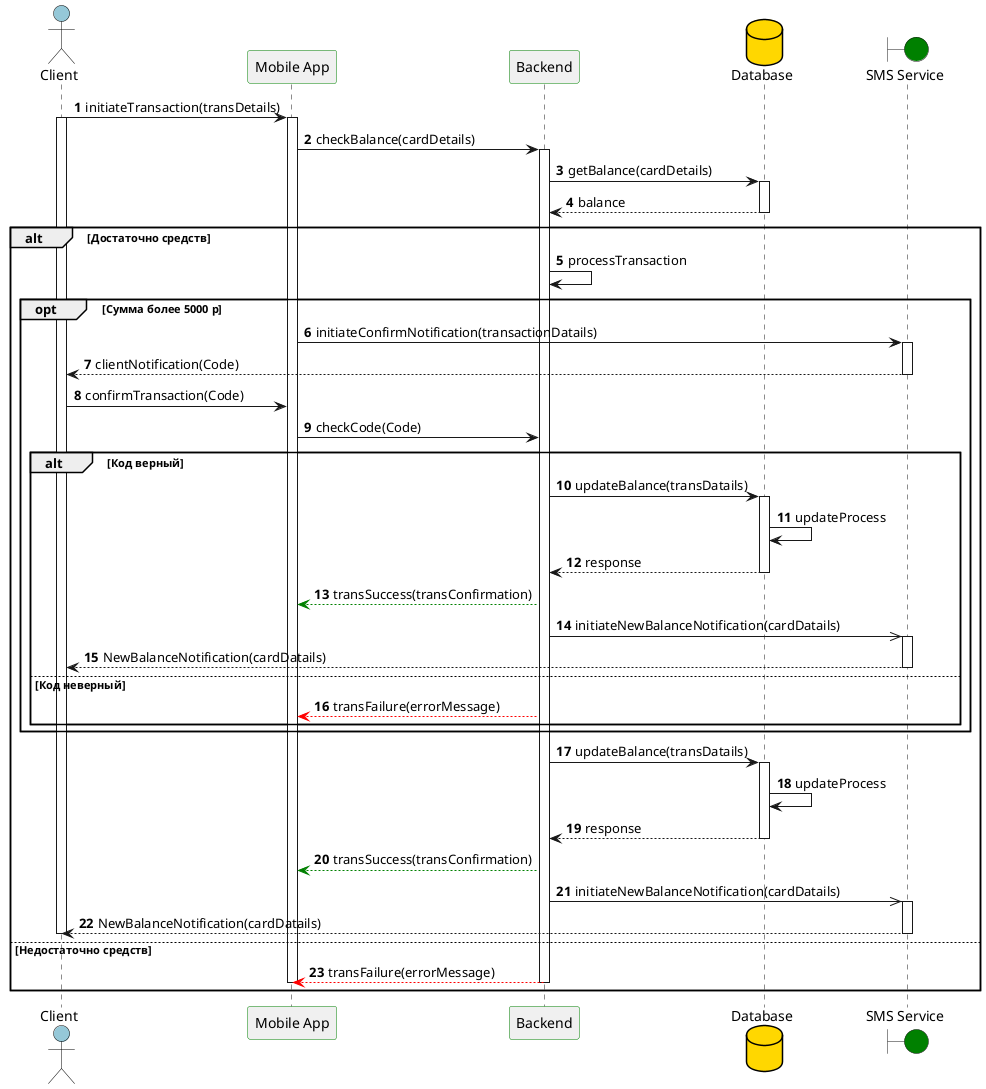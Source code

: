 @startuml Онлайн перевод между счетами
autonumber  
skinparam actor {
    BackgroundColor #95C8D8
    borderColor Black
}
skinparam participant {
    BackgroundColor #F0F0F0
    borderColor Green
}
skinparam database {
    BackgroundColor #FFD700
    borderColor Black
}
actor Client as C
participant "Mobile App" as MA
participant "Backend" as B
database "Database" as DB
boundary "SMS Service" as NS #green

C -> MA: initiateTransaction(transDetails)
activate C
activate MA
MA -> B: checkBalance(cardDetails)
activate B
B -> DB: getBalance(cardDetails)
activate DB
DB --> B: balance
deactivate DB

alt Достаточно средств
B -> B: processTransaction
opt Сумма более 5000 р
MA -> NS: initiateConfirmNotification(transactionDatails)
activate NS
NS --> C: clientNotification(Code)
deactivate NS
C -> MA: confirmTransaction(Code)
MA -> B: checkCode(Code)

alt Код верный
B -> DB: updateBalance(transDatails)
activate DB
DB -> DB: updateProcess
DB --> B: response
deactivate DB
B -[#green]-> MA : transSuccess(transConfirmation) 
B ->> NS: initiateNewBalanceNotification(cardDatails)
activate NS
NS --> C: NewBalanceNotification(cardDatails)
deactivate NS
 
else Код неверный
B -[#Red]-> MA: transFailure(errorMessage) 
end alt
end

B -> DB: updateBalance(transDatails)
activate DB
DB -> DB: updateProcess
DB --> B: response
deactivate DB
B -[#green]-> MA : transSuccess(transConfirmation) 
B ->> NS: initiateNewBalanceNotification(cardDatails)
activate NS
NS --> C: NewBalanceNotification(cardDatails)
deactivate NS
deactivate C
else Недостаточно средств
B -[#Red]-> MA : transFailure(errorMessage) 
deactivate B
deactivate MA
end alt

@enduml